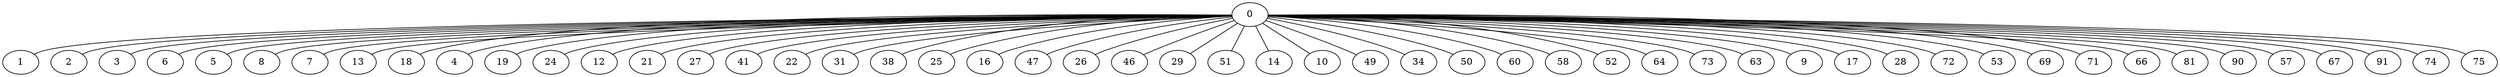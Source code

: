 graph G {
  0 -- 1;
  0 -- 2;
  0 -- 3;
  0 -- 6;
  0 -- 5;
  0 -- 8;
  0 -- 7;
  0 -- 13;
  0 -- 18;
  0 -- 4;
  0 -- 19;
  0 -- 24;
  0 -- 12;
  0 -- 21;
  0 -- 27;
  0 -- 41;
  0 -- 22;
  0 -- 31;
  0 -- 38;
  0 -- 25;
  0 -- 16;
  0 -- 47;
  0 -- 26;
  0 -- 46;
  0 -- 29;
  0 -- 51;
  0 -- 14;
  0 -- 10;
  0 -- 49;
  0 -- 34;
  0 -- 50;
  0 -- 60;
  0 -- 58;
  0 -- 52;
  0 -- 64;
  0 -- 73;
  0 -- 63;
  0 -- 9;
  0 -- 17;
  0 -- 28;
  0 -- 72;
  0 -- 53;
  0 -- 69;
  0 -- 71;
  0 -- 66;
  0 -- 81;
  0 -- 90;
  0 -- 57;
  0 -- 67;
  0 -- 91;
  0 -- 74;
  0 -- 75;
}